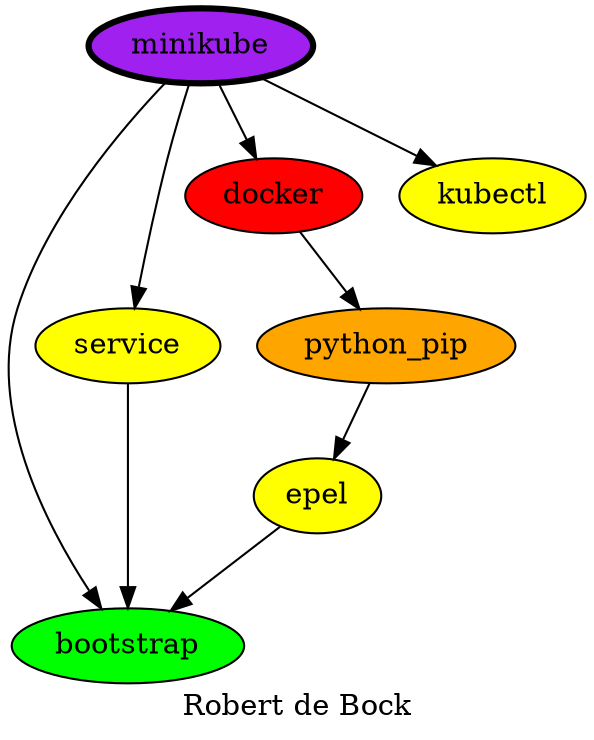 digraph PhiloDilemma {
  label = "Robert de Bock" ;
  overlap=false
  {
    bootstrap [fillcolor=green style=filled]
    service [fillcolor=yellow style=filled]
    epel [fillcolor=yellow style=filled]
    docker [fillcolor=red style=filled]
    python_pip [fillcolor=orange style=filled]
    kubectl [fillcolor=yellow style=filled]
    minikube [fillcolor=purple style=filled penwidth=3]
  }
  minikube -> {service kubectl docker}
  docker -> python_pip
  python_pip -> epel
  {epel minikube service} -> bootstrap
}
